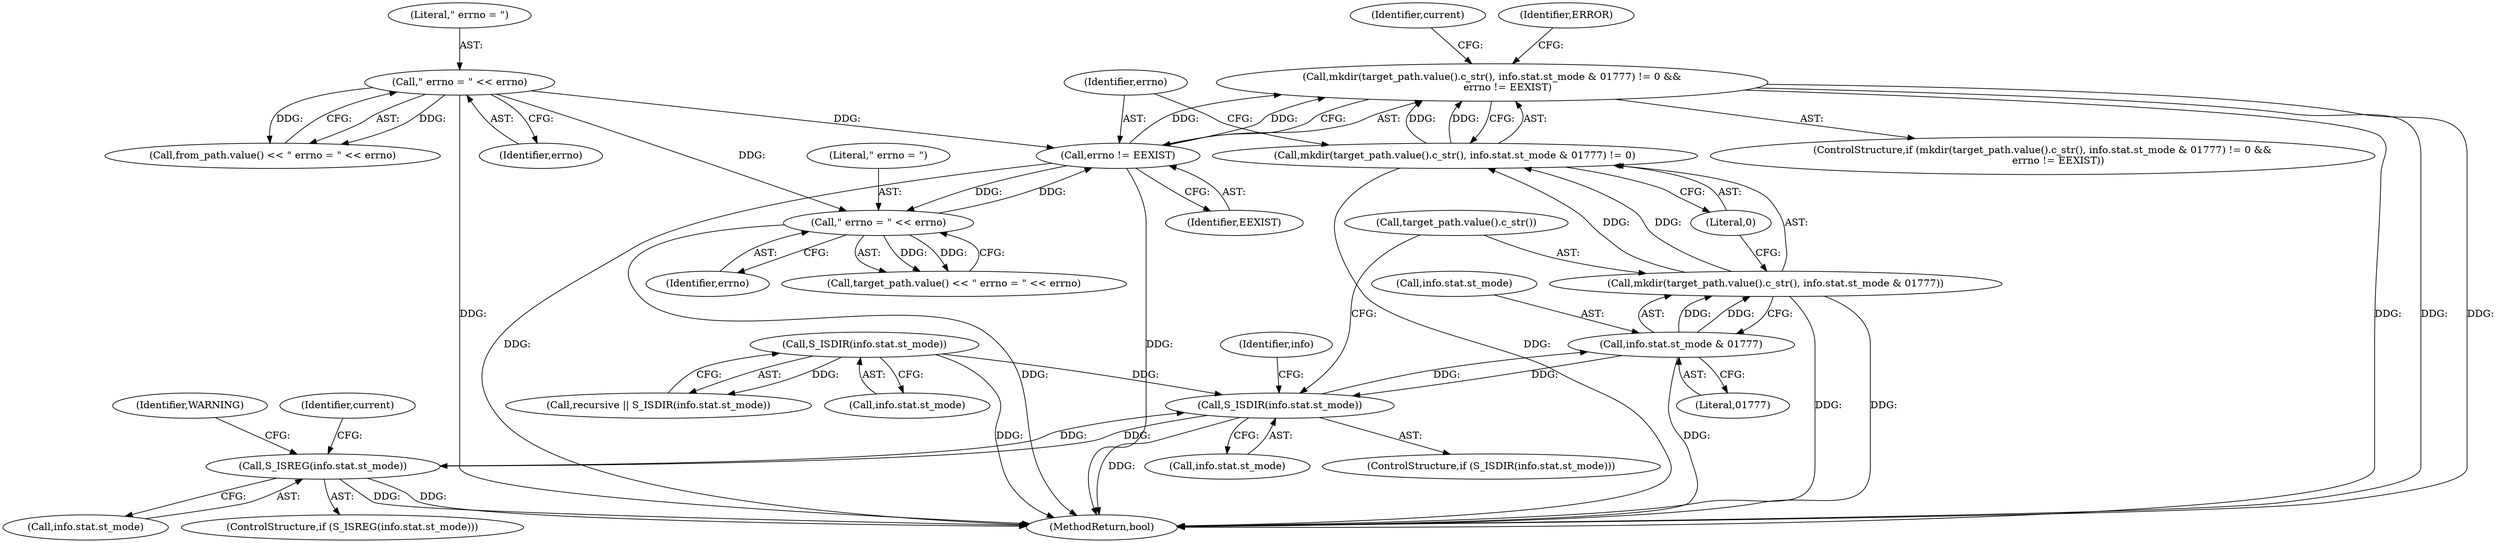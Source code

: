 digraph "0_Chrome_23803a58e481e464a787e4b2c461af9e62f03905@API" {
"1000290" [label="(Call,mkdir(target_path.value().c_str(), info.stat.st_mode & 01777) != 0 &&\n          errno != EEXIST)"];
"1000291" [label="(Call,mkdir(target_path.value().c_str(), info.stat.st_mode & 01777) != 0)"];
"1000292" [label="(Call,mkdir(target_path.value().c_str(), info.stat.st_mode & 01777))"];
"1000294" [label="(Call,info.stat.st_mode & 01777)"];
"1000282" [label="(Call,S_ISDIR(info.stat.st_mode))"];
"1000252" [label="(Call,S_ISDIR(info.stat.st_mode))"];
"1000321" [label="(Call,S_ISREG(info.stat.st_mode))"];
"1000302" [label="(Call,errno != EEXIST)"];
"1000313" [label="(Call,\" errno = \" << errno)"];
"1000220" [label="(Call,\" errno = \" << errno)"];
"1000218" [label="(Call,from_path.value() << \" errno = \" << errno)"];
"1000331" [label="(Identifier,current)"];
"1000352" [label="(Identifier,current)"];
"1000250" [label="(Call,recursive || S_ISDIR(info.stat.st_mode))"];
"1000314" [label="(Literal,\" errno = \")"];
"1000347" [label="(Identifier,WARNING)"];
"1000321" [label="(Call,S_ISREG(info.stat.st_mode))"];
"1000324" [label="(Identifier,info)"];
"1000322" [label="(Call,info.stat.st_mode)"];
"1000292" [label="(Call,mkdir(target_path.value().c_str(), info.stat.st_mode & 01777))"];
"1000283" [label="(Call,info.stat.st_mode)"];
"1000281" [label="(ControlStructure,if (S_ISDIR(info.stat.st_mode)))"];
"1000294" [label="(Call,info.stat.st_mode & 01777)"];
"1000315" [label="(Identifier,errno)"];
"1000295" [label="(Call,info.stat.st_mode)"];
"1000302" [label="(Call,errno != EEXIST)"];
"1000359" [label="(MethodReturn,bool)"];
"1000311" [label="(Call,target_path.value() << \" errno = \" << errno)"];
"1000301" [label="(Literal,0)"];
"1000303" [label="(Identifier,errno)"];
"1000293" [label="(Call,target_path.value().c_str())"];
"1000313" [label="(Call,\" errno = \" << errno)"];
"1000304" [label="(Identifier,EEXIST)"];
"1000220" [label="(Call,\" errno = \" << errno)"];
"1000253" [label="(Call,info.stat.st_mode)"];
"1000221" [label="(Literal,\" errno = \")"];
"1000300" [label="(Literal,01777)"];
"1000320" [label="(ControlStructure,if (S_ISREG(info.stat.st_mode)))"];
"1000291" [label="(Call,mkdir(target_path.value().c_str(), info.stat.st_mode & 01777) != 0)"];
"1000308" [label="(Identifier,ERROR)"];
"1000289" [label="(ControlStructure,if (mkdir(target_path.value().c_str(), info.stat.st_mode & 01777) != 0 &&\n          errno != EEXIST))"];
"1000290" [label="(Call,mkdir(target_path.value().c_str(), info.stat.st_mode & 01777) != 0 &&\n          errno != EEXIST)"];
"1000252" [label="(Call,S_ISDIR(info.stat.st_mode))"];
"1000222" [label="(Identifier,errno)"];
"1000282" [label="(Call,S_ISDIR(info.stat.st_mode))"];
"1000290" -> "1000289"  [label="AST: "];
"1000290" -> "1000291"  [label="CFG: "];
"1000290" -> "1000302"  [label="CFG: "];
"1000291" -> "1000290"  [label="AST: "];
"1000302" -> "1000290"  [label="AST: "];
"1000308" -> "1000290"  [label="CFG: "];
"1000352" -> "1000290"  [label="CFG: "];
"1000290" -> "1000359"  [label="DDG: "];
"1000290" -> "1000359"  [label="DDG: "];
"1000290" -> "1000359"  [label="DDG: "];
"1000291" -> "1000290"  [label="DDG: "];
"1000291" -> "1000290"  [label="DDG: "];
"1000302" -> "1000290"  [label="DDG: "];
"1000302" -> "1000290"  [label="DDG: "];
"1000291" -> "1000301"  [label="CFG: "];
"1000292" -> "1000291"  [label="AST: "];
"1000301" -> "1000291"  [label="AST: "];
"1000303" -> "1000291"  [label="CFG: "];
"1000291" -> "1000359"  [label="DDG: "];
"1000292" -> "1000291"  [label="DDG: "];
"1000292" -> "1000291"  [label="DDG: "];
"1000292" -> "1000294"  [label="CFG: "];
"1000293" -> "1000292"  [label="AST: "];
"1000294" -> "1000292"  [label="AST: "];
"1000301" -> "1000292"  [label="CFG: "];
"1000292" -> "1000359"  [label="DDG: "];
"1000292" -> "1000359"  [label="DDG: "];
"1000294" -> "1000292"  [label="DDG: "];
"1000294" -> "1000292"  [label="DDG: "];
"1000294" -> "1000300"  [label="CFG: "];
"1000295" -> "1000294"  [label="AST: "];
"1000300" -> "1000294"  [label="AST: "];
"1000294" -> "1000359"  [label="DDG: "];
"1000294" -> "1000282"  [label="DDG: "];
"1000282" -> "1000294"  [label="DDG: "];
"1000282" -> "1000281"  [label="AST: "];
"1000282" -> "1000283"  [label="CFG: "];
"1000283" -> "1000282"  [label="AST: "];
"1000293" -> "1000282"  [label="CFG: "];
"1000324" -> "1000282"  [label="CFG: "];
"1000282" -> "1000359"  [label="DDG: "];
"1000252" -> "1000282"  [label="DDG: "];
"1000321" -> "1000282"  [label="DDG: "];
"1000282" -> "1000321"  [label="DDG: "];
"1000252" -> "1000250"  [label="AST: "];
"1000252" -> "1000253"  [label="CFG: "];
"1000253" -> "1000252"  [label="AST: "];
"1000250" -> "1000252"  [label="CFG: "];
"1000252" -> "1000359"  [label="DDG: "];
"1000252" -> "1000250"  [label="DDG: "];
"1000321" -> "1000320"  [label="AST: "];
"1000321" -> "1000322"  [label="CFG: "];
"1000322" -> "1000321"  [label="AST: "];
"1000331" -> "1000321"  [label="CFG: "];
"1000347" -> "1000321"  [label="CFG: "];
"1000321" -> "1000359"  [label="DDG: "];
"1000321" -> "1000359"  [label="DDG: "];
"1000302" -> "1000304"  [label="CFG: "];
"1000303" -> "1000302"  [label="AST: "];
"1000304" -> "1000302"  [label="AST: "];
"1000302" -> "1000359"  [label="DDG: "];
"1000302" -> "1000359"  [label="DDG: "];
"1000313" -> "1000302"  [label="DDG: "];
"1000220" -> "1000302"  [label="DDG: "];
"1000302" -> "1000313"  [label="DDG: "];
"1000313" -> "1000311"  [label="AST: "];
"1000313" -> "1000315"  [label="CFG: "];
"1000314" -> "1000313"  [label="AST: "];
"1000315" -> "1000313"  [label="AST: "];
"1000311" -> "1000313"  [label="CFG: "];
"1000313" -> "1000359"  [label="DDG: "];
"1000313" -> "1000311"  [label="DDG: "];
"1000313" -> "1000311"  [label="DDG: "];
"1000220" -> "1000313"  [label="DDG: "];
"1000220" -> "1000218"  [label="AST: "];
"1000220" -> "1000222"  [label="CFG: "];
"1000221" -> "1000220"  [label="AST: "];
"1000222" -> "1000220"  [label="AST: "];
"1000218" -> "1000220"  [label="CFG: "];
"1000220" -> "1000359"  [label="DDG: "];
"1000220" -> "1000218"  [label="DDG: "];
"1000220" -> "1000218"  [label="DDG: "];
}
